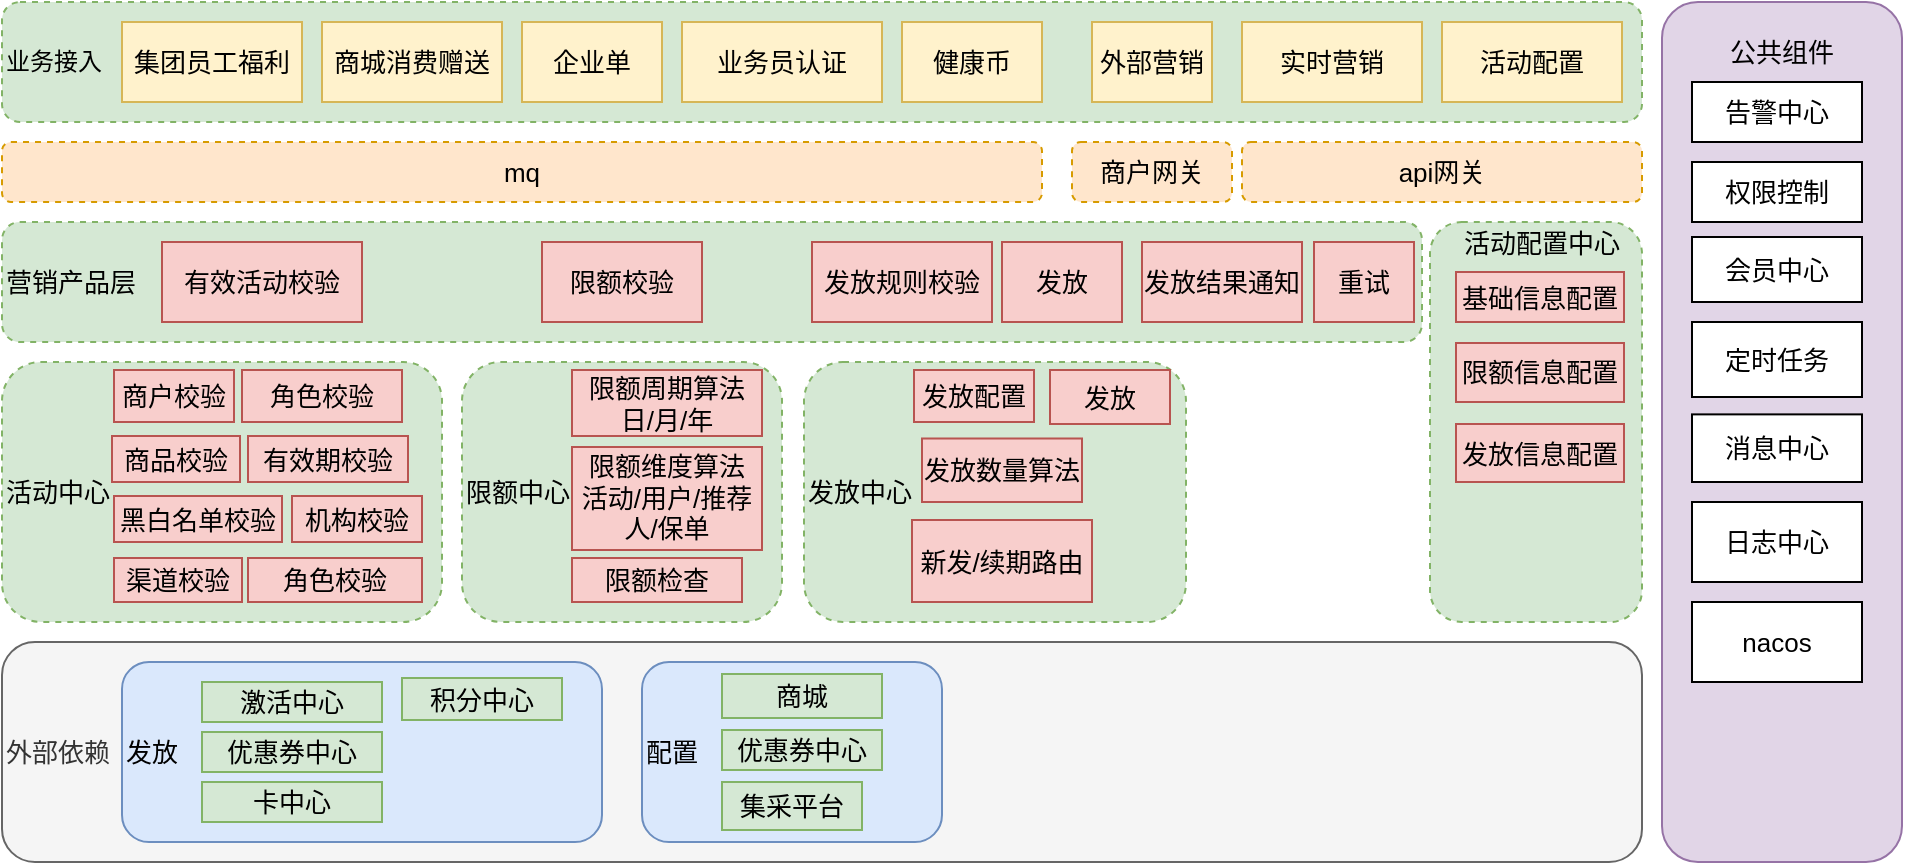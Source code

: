 <mxfile version="17.4.4" type="device"><diagram id="wFE0QG_FPsp0jaGvCLVb" name="Page-1"><mxGraphModel dx="1056" dy="507" grid="1" gridSize="10" guides="1" tooltips="1" connect="1" arrows="1" fold="1" page="1" pageScale="1" pageWidth="850" pageHeight="1100" math="0" shadow="0"><root><mxCell id="0"/><mxCell id="1" parent="0"/><mxCell id="jzkBfL2sS72XlxoqL9Gl-1" value="业务接入" style="rounded=1;whiteSpace=wrap;html=1;align=left;dashed=1;fillColor=#d5e8d4;strokeColor=#82b366;" vertex="1" parent="1"><mxGeometry x="20" y="20" width="820" height="60" as="geometry"/></mxCell><mxCell id="jzkBfL2sS72XlxoqL9Gl-3" value="&lt;span&gt;集团员工福利&lt;/span&gt;" style="rounded=0;whiteSpace=wrap;html=1;fontSize=13;fillColor=#fff2cc;strokeColor=#d6b656;" vertex="1" parent="1"><mxGeometry x="80" y="30" width="90" height="40" as="geometry"/></mxCell><mxCell id="jzkBfL2sS72XlxoqL9Gl-4" value="商城消费赠送" style="rounded=0;whiteSpace=wrap;html=1;fontSize=13;fillColor=#fff2cc;strokeColor=#d6b656;" vertex="1" parent="1"><mxGeometry x="180" y="30" width="90" height="40" as="geometry"/></mxCell><mxCell id="jzkBfL2sS72XlxoqL9Gl-5" value="企业单" style="rounded=0;whiteSpace=wrap;html=1;fontSize=13;fillColor=#fff2cc;strokeColor=#d6b656;" vertex="1" parent="1"><mxGeometry x="280" y="30" width="70" height="40" as="geometry"/></mxCell><mxCell id="jzkBfL2sS72XlxoqL9Gl-6" value="业务员认证" style="rounded=0;whiteSpace=wrap;html=1;fontSize=13;fillColor=#fff2cc;strokeColor=#d6b656;" vertex="1" parent="1"><mxGeometry x="360" y="30" width="100" height="40" as="geometry"/></mxCell><mxCell id="jzkBfL2sS72XlxoqL9Gl-7" value="健康币" style="rounded=0;whiteSpace=wrap;html=1;fontSize=13;fillColor=#fff2cc;strokeColor=#d6b656;" vertex="1" parent="1"><mxGeometry x="470" y="30" width="70" height="40" as="geometry"/></mxCell><mxCell id="jzkBfL2sS72XlxoqL9Gl-8" value="外部营销" style="rounded=0;whiteSpace=wrap;html=1;fontSize=13;fillColor=#fff2cc;strokeColor=#d6b656;" vertex="1" parent="1"><mxGeometry x="565" y="30" width="60" height="40" as="geometry"/></mxCell><mxCell id="jzkBfL2sS72XlxoqL9Gl-9" value="实时营销" style="rounded=0;whiteSpace=wrap;html=1;fontSize=13;fillColor=#fff2cc;strokeColor=#d6b656;" vertex="1" parent="1"><mxGeometry x="640" y="30" width="90" height="40" as="geometry"/></mxCell><mxCell id="jzkBfL2sS72XlxoqL9Gl-11" value="营销产品层" style="rounded=1;whiteSpace=wrap;html=1;fontSize=13;align=left;fillColor=#d5e8d4;strokeColor=#82b366;dashed=1;" vertex="1" parent="1"><mxGeometry x="20" y="130" width="710" height="60" as="geometry"/></mxCell><mxCell id="jzkBfL2sS72XlxoqL9Gl-16" value="api网关" style="rounded=1;whiteSpace=wrap;html=1;fontSize=13;fillColor=#ffe6cc;strokeColor=#d79b00;dashed=1;" vertex="1" parent="1"><mxGeometry x="640" y="90" width="200" height="30" as="geometry"/></mxCell><mxCell id="jzkBfL2sS72XlxoqL9Gl-17" value="商户网关" style="rounded=1;whiteSpace=wrap;html=1;fontSize=13;fillColor=#ffe6cc;strokeColor=#d79b00;dashed=1;" vertex="1" parent="1"><mxGeometry x="555" y="90" width="80" height="30" as="geometry"/></mxCell><mxCell id="jzkBfL2sS72XlxoqL9Gl-23" value="mq" style="rounded=1;whiteSpace=wrap;html=1;fontSize=13;fillColor=#ffe6cc;strokeColor=#d79b00;dashed=1;" vertex="1" parent="1"><mxGeometry x="20" y="90" width="520" height="30" as="geometry"/></mxCell><mxCell id="jzkBfL2sS72XlxoqL9Gl-24" value="活动中心" style="rounded=1;whiteSpace=wrap;html=1;fontSize=13;align=left;fillColor=#d5e8d4;strokeColor=#82b366;dashed=1;" vertex="1" parent="1"><mxGeometry x="20" y="200" width="220" height="130" as="geometry"/></mxCell><mxCell id="jzkBfL2sS72XlxoqL9Gl-26" value="限额中心" style="rounded=1;whiteSpace=wrap;html=1;fontSize=13;align=left;fillColor=#d5e8d4;strokeColor=#82b366;dashed=1;" vertex="1" parent="1"><mxGeometry x="250" y="200" width="160" height="130" as="geometry"/></mxCell><mxCell id="jzkBfL2sS72XlxoqL9Gl-27" value="发放中心" style="rounded=1;whiteSpace=wrap;html=1;fontSize=13;align=left;fillColor=#d5e8d4;strokeColor=#82b366;dashed=1;" vertex="1" parent="1"><mxGeometry x="421" y="200" width="191" height="130" as="geometry"/></mxCell><mxCell id="jzkBfL2sS72XlxoqL9Gl-28" value="活动配置" style="rounded=0;whiteSpace=wrap;html=1;fontSize=13;fillColor=#fff2cc;strokeColor=#d6b656;" vertex="1" parent="1"><mxGeometry x="740" y="30" width="90" height="40" as="geometry"/></mxCell><mxCell id="jzkBfL2sS72XlxoqL9Gl-29" value="商户校验" style="rounded=0;whiteSpace=wrap;html=1;fontSize=13;fillColor=#f8cecc;strokeColor=#b85450;" vertex="1" parent="1"><mxGeometry x="76" y="204" width="60" height="26" as="geometry"/></mxCell><mxCell id="jzkBfL2sS72XlxoqL9Gl-30" value="有效活动校验" style="rounded=0;whiteSpace=wrap;html=1;fontSize=13;fillColor=#f8cecc;strokeColor=#b85450;" vertex="1" parent="1"><mxGeometry x="100" y="140" width="100" height="40" as="geometry"/></mxCell><mxCell id="jzkBfL2sS72XlxoqL9Gl-31" value="限额校验" style="rounded=0;whiteSpace=wrap;html=1;fontSize=13;fillColor=#f8cecc;strokeColor=#b85450;" vertex="1" parent="1"><mxGeometry x="290" y="140" width="80" height="40" as="geometry"/></mxCell><mxCell id="jzkBfL2sS72XlxoqL9Gl-32" value="发放规则校验" style="rounded=0;whiteSpace=wrap;html=1;fontSize=13;fillColor=#f8cecc;strokeColor=#b85450;" vertex="1" parent="1"><mxGeometry x="425" y="140" width="90" height="40" as="geometry"/></mxCell><mxCell id="jzkBfL2sS72XlxoqL9Gl-33" value="发放" style="rounded=0;whiteSpace=wrap;html=1;fontSize=13;fillColor=#f8cecc;strokeColor=#b85450;" vertex="1" parent="1"><mxGeometry x="520" y="140" width="60" height="40" as="geometry"/></mxCell><mxCell id="jzkBfL2sS72XlxoqL9Gl-34" value="发放结果通知" style="rounded=0;whiteSpace=wrap;html=1;fontSize=13;fillColor=#f8cecc;strokeColor=#b85450;" vertex="1" parent="1"><mxGeometry x="590" y="140" width="80" height="40" as="geometry"/></mxCell><mxCell id="jzkBfL2sS72XlxoqL9Gl-35" value="商品校验" style="rounded=0;whiteSpace=wrap;html=1;fontSize=13;fillColor=#f8cecc;strokeColor=#b85450;" vertex="1" parent="1"><mxGeometry x="75" y="237" width="64" height="23" as="geometry"/></mxCell><mxCell id="jzkBfL2sS72XlxoqL9Gl-36" value="黑白名单校验" style="rounded=0;whiteSpace=wrap;html=1;fontSize=13;fillColor=#f8cecc;strokeColor=#b85450;" vertex="1" parent="1"><mxGeometry x="76" y="267" width="84" height="23" as="geometry"/></mxCell><mxCell id="jzkBfL2sS72XlxoqL9Gl-37" value="渠道校验" style="rounded=0;whiteSpace=wrap;html=1;fontSize=13;fillColor=#f8cecc;strokeColor=#b85450;" vertex="1" parent="1"><mxGeometry x="76" y="298" width="64" height="22" as="geometry"/></mxCell><mxCell id="jzkBfL2sS72XlxoqL9Gl-38" value="角色校验" style="rounded=0;whiteSpace=wrap;html=1;fontSize=13;fillColor=#f8cecc;strokeColor=#b85450;" vertex="1" parent="1"><mxGeometry x="140" y="204" width="80" height="26" as="geometry"/></mxCell><mxCell id="jzkBfL2sS72XlxoqL9Gl-40" value="有效期校验" style="rounded=0;whiteSpace=wrap;html=1;fontSize=13;fillColor=#f8cecc;strokeColor=#b85450;" vertex="1" parent="1"><mxGeometry x="143" y="237" width="80" height="23" as="geometry"/></mxCell><mxCell id="jzkBfL2sS72XlxoqL9Gl-41" value="机构校验" style="rounded=0;whiteSpace=wrap;html=1;fontSize=13;fillColor=#f8cecc;strokeColor=#b85450;" vertex="1" parent="1"><mxGeometry x="165" y="267" width="65" height="23" as="geometry"/></mxCell><mxCell id="jzkBfL2sS72XlxoqL9Gl-42" value="角色校验" style="rounded=0;whiteSpace=wrap;html=1;fontSize=13;fillColor=#f8cecc;strokeColor=#b85450;" vertex="1" parent="1"><mxGeometry x="143" y="298" width="87" height="22" as="geometry"/></mxCell><mxCell id="jzkBfL2sS72XlxoqL9Gl-43" value="限额周期算法&lt;br&gt;日/月/年" style="rounded=0;whiteSpace=wrap;html=1;fontSize=13;fillColor=#f8cecc;strokeColor=#b85450;" vertex="1" parent="1"><mxGeometry x="305" y="204" width="95" height="33" as="geometry"/></mxCell><mxCell id="jzkBfL2sS72XlxoqL9Gl-44" value="限额维度算法&lt;br&gt;活动/用户/推荐人/保单" style="rounded=0;whiteSpace=wrap;html=1;fontSize=13;fillColor=#f8cecc;strokeColor=#b85450;" vertex="1" parent="1"><mxGeometry x="305" y="242.5" width="95" height="51.5" as="geometry"/></mxCell><mxCell id="jzkBfL2sS72XlxoqL9Gl-45" value="限额检查" style="rounded=0;whiteSpace=wrap;html=1;fontSize=13;fillColor=#f8cecc;strokeColor=#b85450;" vertex="1" parent="1"><mxGeometry x="305" y="298" width="85" height="22" as="geometry"/></mxCell><mxCell id="jzkBfL2sS72XlxoqL9Gl-46" value="发放配置" style="rounded=0;whiteSpace=wrap;html=1;fontSize=13;fillColor=#f8cecc;strokeColor=#b85450;" vertex="1" parent="1"><mxGeometry x="476" y="204" width="60" height="26" as="geometry"/></mxCell><mxCell id="jzkBfL2sS72XlxoqL9Gl-47" value="发放数量算法" style="rounded=0;whiteSpace=wrap;html=1;fontSize=13;fillColor=#f8cecc;strokeColor=#b85450;" vertex="1" parent="1"><mxGeometry x="480" y="238.25" width="80" height="31.75" as="geometry"/></mxCell><mxCell id="jzkBfL2sS72XlxoqL9Gl-48" value="新发/续期路由" style="rounded=0;whiteSpace=wrap;html=1;fontSize=13;fillColor=#f8cecc;strokeColor=#b85450;" vertex="1" parent="1"><mxGeometry x="475" y="279" width="90" height="41" as="geometry"/></mxCell><mxCell id="jzkBfL2sS72XlxoqL9Gl-49" value="发放" style="rounded=0;whiteSpace=wrap;html=1;fontSize=13;fillColor=#f8cecc;strokeColor=#b85450;" vertex="1" parent="1"><mxGeometry x="544" y="204" width="60" height="27" as="geometry"/></mxCell><mxCell id="jzkBfL2sS72XlxoqL9Gl-50" value="" style="rounded=1;whiteSpace=wrap;html=1;fontSize=13;fillColor=#d5e8d4;strokeColor=#82b366;dashed=1;" vertex="1" parent="1"><mxGeometry x="734" y="130" width="106" height="200" as="geometry"/></mxCell><mxCell id="jzkBfL2sS72XlxoqL9Gl-51" value="活动配置中心" style="text;strokeColor=none;fillColor=none;align=left;verticalAlign=middle;spacingLeft=4;spacingRight=4;overflow=hidden;points=[[0,0.5],[1,0.5]];portConstraint=eastwest;rotatable=0;dashed=1;fontSize=13;" vertex="1" parent="1"><mxGeometry x="745" y="125" width="90" height="30" as="geometry"/></mxCell><mxCell id="jzkBfL2sS72XlxoqL9Gl-52" value="基础信息配置" style="rounded=0;whiteSpace=wrap;html=1;fontSize=13;fillColor=#f8cecc;strokeColor=#b85450;" vertex="1" parent="1"><mxGeometry x="747" y="155" width="84" height="25" as="geometry"/></mxCell><mxCell id="jzkBfL2sS72XlxoqL9Gl-53" value="限额信息配置" style="rounded=0;whiteSpace=wrap;html=1;fontSize=13;fillColor=#f8cecc;strokeColor=#b85450;" vertex="1" parent="1"><mxGeometry x="747" y="190.5" width="84" height="29.5" as="geometry"/></mxCell><mxCell id="jzkBfL2sS72XlxoqL9Gl-54" value="发放信息配置" style="rounded=0;whiteSpace=wrap;html=1;fontSize=13;fillColor=#f8cecc;strokeColor=#b85450;" vertex="1" parent="1"><mxGeometry x="747" y="231" width="84" height="29" as="geometry"/></mxCell><mxCell id="jzkBfL2sS72XlxoqL9Gl-56" value="外部依赖" style="rounded=1;whiteSpace=wrap;html=1;fontSize=13;align=left;fillColor=#f5f5f5;strokeColor=#666666;fontColor=#333333;" vertex="1" parent="1"><mxGeometry x="20" y="340" width="820" height="110" as="geometry"/></mxCell><mxCell id="jzkBfL2sS72XlxoqL9Gl-57" value="发放" style="rounded=1;whiteSpace=wrap;html=1;fontSize=13;fillColor=#dae8fc;strokeColor=#6c8ebf;align=left;" vertex="1" parent="1"><mxGeometry x="80" y="350" width="240" height="90" as="geometry"/></mxCell><mxCell id="jzkBfL2sS72XlxoqL9Gl-58" value="激活中心" style="rounded=0;whiteSpace=wrap;html=1;fontSize=13;fillColor=#d5e8d4;strokeColor=#82b366;" vertex="1" parent="1"><mxGeometry x="120" y="360" width="90" height="20" as="geometry"/></mxCell><mxCell id="jzkBfL2sS72XlxoqL9Gl-59" value="优惠券中心" style="rounded=0;whiteSpace=wrap;html=1;fontSize=13;fillColor=#d5e8d4;strokeColor=#82b366;" vertex="1" parent="1"><mxGeometry x="120" y="385" width="90" height="20" as="geometry"/></mxCell><mxCell id="jzkBfL2sS72XlxoqL9Gl-60" value="重试" style="rounded=0;whiteSpace=wrap;html=1;fontSize=13;fillColor=#f8cecc;strokeColor=#b85450;" vertex="1" parent="1"><mxGeometry x="676" y="140" width="50" height="40" as="geometry"/></mxCell><mxCell id="jzkBfL2sS72XlxoqL9Gl-61" value="卡中心" style="rounded=0;whiteSpace=wrap;html=1;fontSize=13;fillColor=#d5e8d4;strokeColor=#82b366;" vertex="1" parent="1"><mxGeometry x="120" y="410" width="90" height="20" as="geometry"/></mxCell><mxCell id="jzkBfL2sS72XlxoqL9Gl-62" value="积分中心" style="rounded=0;whiteSpace=wrap;html=1;fontSize=13;fillColor=#d5e8d4;strokeColor=#82b366;" vertex="1" parent="1"><mxGeometry x="220" y="358" width="80" height="21" as="geometry"/></mxCell><mxCell id="jzkBfL2sS72XlxoqL9Gl-63" value="配置" style="rounded=1;whiteSpace=wrap;html=1;fontSize=13;align=left;fillColor=#dae8fc;strokeColor=#6c8ebf;" vertex="1" parent="1"><mxGeometry x="340" y="350" width="150" height="90" as="geometry"/></mxCell><mxCell id="jzkBfL2sS72XlxoqL9Gl-64" value="商城" style="rounded=0;whiteSpace=wrap;html=1;fontSize=13;fillColor=#d5e8d4;strokeColor=#82b366;" vertex="1" parent="1"><mxGeometry x="380" y="356" width="80" height="22" as="geometry"/></mxCell><mxCell id="jzkBfL2sS72XlxoqL9Gl-65" value="优惠券中心" style="rounded=0;whiteSpace=wrap;html=1;fontSize=13;fillColor=#d5e8d4;strokeColor=#82b366;" vertex="1" parent="1"><mxGeometry x="380" y="384" width="80" height="20" as="geometry"/></mxCell><mxCell id="jzkBfL2sS72XlxoqL9Gl-67" value="集采平台" style="rounded=0;whiteSpace=wrap;html=1;fontSize=13;fillColor=#d5e8d4;strokeColor=#82b366;" vertex="1" parent="1"><mxGeometry x="380" y="410" width="70" height="24" as="geometry"/></mxCell><mxCell id="jzkBfL2sS72XlxoqL9Gl-68" value="" style="rounded=1;whiteSpace=wrap;html=1;fontSize=13;fillColor=#e1d5e7;strokeColor=#9673a6;" vertex="1" parent="1"><mxGeometry x="850" y="20" width="120" height="430" as="geometry"/></mxCell><mxCell id="jzkBfL2sS72XlxoqL9Gl-69" value="公共组件" style="text;html=1;strokeColor=none;fillColor=none;align=center;verticalAlign=middle;whiteSpace=wrap;rounded=0;fontSize=13;" vertex="1" parent="1"><mxGeometry x="880" y="30" width="60" height="30" as="geometry"/></mxCell><mxCell id="jzkBfL2sS72XlxoqL9Gl-70" value="告警中心" style="rounded=0;whiteSpace=wrap;html=1;fontSize=13;" vertex="1" parent="1"><mxGeometry x="865" y="60" width="85" height="30" as="geometry"/></mxCell><mxCell id="jzkBfL2sS72XlxoqL9Gl-71" value="权限控制" style="rounded=0;whiteSpace=wrap;html=1;fontSize=13;" vertex="1" parent="1"><mxGeometry x="865" y="100" width="85" height="30" as="geometry"/></mxCell><mxCell id="jzkBfL2sS72XlxoqL9Gl-72" value="会员中心" style="rounded=0;whiteSpace=wrap;html=1;fontSize=13;" vertex="1" parent="1"><mxGeometry x="865" y="137.5" width="85" height="32.5" as="geometry"/></mxCell><mxCell id="jzkBfL2sS72XlxoqL9Gl-73" value="定时任务" style="rounded=0;whiteSpace=wrap;html=1;fontSize=13;" vertex="1" parent="1"><mxGeometry x="865" y="180" width="85" height="37.5" as="geometry"/></mxCell><mxCell id="jzkBfL2sS72XlxoqL9Gl-74" value="消息中心" style="rounded=0;whiteSpace=wrap;html=1;fontSize=13;" vertex="1" parent="1"><mxGeometry x="865" y="226.19" width="85" height="33.81" as="geometry"/></mxCell><mxCell id="jzkBfL2sS72XlxoqL9Gl-75" value="日志中心" style="rounded=0;whiteSpace=wrap;html=1;fontSize=13;" vertex="1" parent="1"><mxGeometry x="865" y="270" width="85" height="40" as="geometry"/></mxCell><mxCell id="jzkBfL2sS72XlxoqL9Gl-76" value="nacos" style="rounded=0;whiteSpace=wrap;html=1;fontSize=13;" vertex="1" parent="1"><mxGeometry x="865" y="320" width="85" height="40" as="geometry"/></mxCell></root></mxGraphModel></diagram></mxfile>